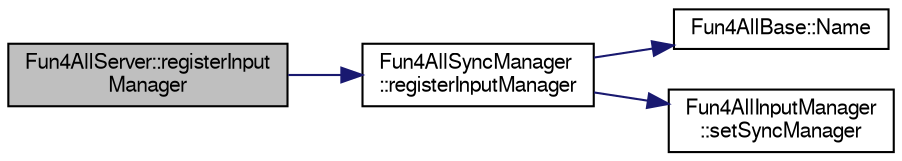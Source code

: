 digraph "Fun4AllServer::registerInputManager"
{
  bgcolor="transparent";
  edge [fontname="FreeSans",fontsize="10",labelfontname="FreeSans",labelfontsize="10"];
  node [fontname="FreeSans",fontsize="10",shape=record];
  rankdir="LR";
  Node1 [label="Fun4AllServer::registerInput\lManager",height=0.2,width=0.4,color="black", fillcolor="grey75", style="filled" fontcolor="black"];
  Node1 -> Node2 [color="midnightblue",fontsize="10",style="solid",fontname="FreeSans"];
  Node2 [label="Fun4AllSyncManager\l::registerInputManager",height=0.2,width=0.4,color="black",URL="$dd/ded/classFun4AllSyncManager.html#a2a284bc4ed777ec7f39d6e5c7090067c"];
  Node2 -> Node3 [color="midnightblue",fontsize="10",style="solid",fontname="FreeSans"];
  Node3 [label="Fun4AllBase::Name",height=0.2,width=0.4,color="black",URL="$d5/dec/classFun4AllBase.html#a41f9ac377743d046f590617fd6f4f0ed",tooltip="Returns the name of this module. "];
  Node2 -> Node4 [color="midnightblue",fontsize="10",style="solid",fontname="FreeSans"];
  Node4 [label="Fun4AllInputManager\l::setSyncManager",height=0.2,width=0.4,color="black",URL="$d4/da9/classFun4AllInputManager.html#a5b0cdb689482c4143b7b22ca8a780c51"];
}
